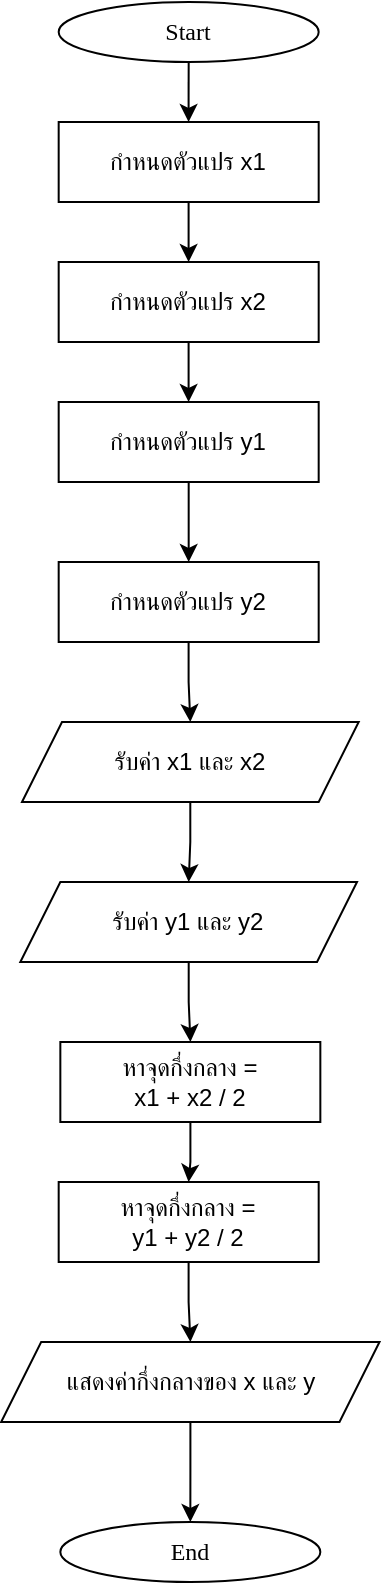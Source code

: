 <mxfile version="24.9.1">
  <diagram name="Page-1" id="IJC58hy3i_rZnsuIDgax">
    <mxGraphModel dx="1569" dy="1490" grid="1" gridSize="10" guides="1" tooltips="1" connect="1" arrows="1" fold="1" page="1" pageScale="1" pageWidth="850" pageHeight="1100" math="0" shadow="0">
      <root>
        <mxCell id="0" />
        <mxCell id="1" parent="0" />
        <mxCell id="KDD4oIcnO26ZYJv067JV-4" value="" style="edgeStyle=orthogonalEdgeStyle;rounded=0;orthogonalLoop=1;jettySize=auto;html=1;" parent="1" source="KDD4oIcnO26ZYJv067JV-1" target="KDD4oIcnO26ZYJv067JV-2" edge="1">
          <mxGeometry relative="1" as="geometry" />
        </mxCell>
        <mxCell id="KDD4oIcnO26ZYJv067JV-1" value="&lt;font data-font-src=&quot;https://fonts.googleapis.com/css?family=Sarabun&quot; face=&quot;Sarabun&quot;&gt;Start&lt;/font&gt;" style="ellipse;whiteSpace=wrap;html=1;" parent="1" vertex="1">
          <mxGeometry x="-661.66" y="-1070" width="130" height="30" as="geometry" />
        </mxCell>
        <mxCell id="KDD4oIcnO26ZYJv067JV-6" value="" style="edgeStyle=orthogonalEdgeStyle;rounded=0;orthogonalLoop=1;jettySize=auto;html=1;" parent="1" source="KDD4oIcnO26ZYJv067JV-2" target="KDD4oIcnO26ZYJv067JV-5" edge="1">
          <mxGeometry relative="1" as="geometry" />
        </mxCell>
        <mxCell id="KDD4oIcnO26ZYJv067JV-2" value="กำหนดตัวแปร x1" style="rounded=0;whiteSpace=wrap;html=1;" parent="1" vertex="1">
          <mxGeometry x="-661.66" y="-1010" width="130" height="40" as="geometry" />
        </mxCell>
        <mxCell id="KDD4oIcnO26ZYJv067JV-3" value="&lt;font data-font-src=&quot;https://fonts.googleapis.com/css?family=Sarabun&quot; face=&quot;Sarabun&quot;&gt;End&lt;/font&gt;" style="ellipse;whiteSpace=wrap;html=1;" parent="1" vertex="1">
          <mxGeometry x="-660.83" y="-310" width="130" height="30" as="geometry" />
        </mxCell>
        <mxCell id="KDD4oIcnO26ZYJv067JV-8" value="" style="edgeStyle=orthogonalEdgeStyle;rounded=0;orthogonalLoop=1;jettySize=auto;html=1;" parent="1" source="KDD4oIcnO26ZYJv067JV-5" target="KDD4oIcnO26ZYJv067JV-7" edge="1">
          <mxGeometry relative="1" as="geometry" />
        </mxCell>
        <mxCell id="KDD4oIcnO26ZYJv067JV-5" value="กำหนดตัวแปร x2" style="rounded=0;whiteSpace=wrap;html=1;" parent="1" vertex="1">
          <mxGeometry x="-661.66" y="-940" width="130" height="40" as="geometry" />
        </mxCell>
        <mxCell id="KDD4oIcnO26ZYJv067JV-10" value="" style="edgeStyle=orthogonalEdgeStyle;rounded=0;orthogonalLoop=1;jettySize=auto;html=1;" parent="1" source="KDD4oIcnO26ZYJv067JV-7" target="KDD4oIcnO26ZYJv067JV-9" edge="1">
          <mxGeometry relative="1" as="geometry" />
        </mxCell>
        <mxCell id="KDD4oIcnO26ZYJv067JV-7" value="กำหนดตัวแปร y1" style="rounded=0;whiteSpace=wrap;html=1;" parent="1" vertex="1">
          <mxGeometry x="-661.66" y="-870" width="130" height="40" as="geometry" />
        </mxCell>
        <mxCell id="KDD4oIcnO26ZYJv067JV-12" value="" style="edgeStyle=orthogonalEdgeStyle;rounded=0;orthogonalLoop=1;jettySize=auto;html=1;" parent="1" source="KDD4oIcnO26ZYJv067JV-9" target="KDD4oIcnO26ZYJv067JV-11" edge="1">
          <mxGeometry relative="1" as="geometry" />
        </mxCell>
        <mxCell id="KDD4oIcnO26ZYJv067JV-9" value="กำหนดตัวแปร y2" style="rounded=0;whiteSpace=wrap;html=1;" parent="1" vertex="1">
          <mxGeometry x="-661.66" y="-790" width="130" height="40" as="geometry" />
        </mxCell>
        <mxCell id="KDD4oIcnO26ZYJv067JV-14" value="" style="edgeStyle=orthogonalEdgeStyle;rounded=0;orthogonalLoop=1;jettySize=auto;html=1;" parent="1" source="KDD4oIcnO26ZYJv067JV-11" target="KDD4oIcnO26ZYJv067JV-13" edge="1">
          <mxGeometry relative="1" as="geometry" />
        </mxCell>
        <mxCell id="KDD4oIcnO26ZYJv067JV-11" value="รับค่า x1 และ x2" style="shape=parallelogram;perimeter=parallelogramPerimeter;whiteSpace=wrap;html=1;fixedSize=1;" parent="1" vertex="1">
          <mxGeometry x="-680" y="-710" width="168.34" height="40" as="geometry" />
        </mxCell>
        <mxCell id="KDD4oIcnO26ZYJv067JV-16" value="" style="edgeStyle=orthogonalEdgeStyle;rounded=0;orthogonalLoop=1;jettySize=auto;html=1;" parent="1" source="KDD4oIcnO26ZYJv067JV-13" target="KDD4oIcnO26ZYJv067JV-15" edge="1">
          <mxGeometry relative="1" as="geometry" />
        </mxCell>
        <mxCell id="KDD4oIcnO26ZYJv067JV-13" value="รับค่า y1 และ y2" style="shape=parallelogram;perimeter=parallelogramPerimeter;whiteSpace=wrap;html=1;fixedSize=1;" parent="1" vertex="1">
          <mxGeometry x="-680.83" y="-630" width="168.34" height="40" as="geometry" />
        </mxCell>
        <mxCell id="KDD4oIcnO26ZYJv067JV-18" value="" style="edgeStyle=orthogonalEdgeStyle;rounded=0;orthogonalLoop=1;jettySize=auto;html=1;" parent="1" source="KDD4oIcnO26ZYJv067JV-15" target="KDD4oIcnO26ZYJv067JV-17" edge="1">
          <mxGeometry relative="1" as="geometry" />
        </mxCell>
        <mxCell id="KDD4oIcnO26ZYJv067JV-15" value="&lt;div&gt;หาจุดกึ่งกลาง =&lt;/div&gt;x1 + x2 / 2" style="rounded=0;whiteSpace=wrap;html=1;" parent="1" vertex="1">
          <mxGeometry x="-660.83" y="-550" width="130" height="40" as="geometry" />
        </mxCell>
        <mxCell id="KDD4oIcnO26ZYJv067JV-21" value="" style="edgeStyle=orthogonalEdgeStyle;rounded=0;orthogonalLoop=1;jettySize=auto;html=1;" parent="1" source="KDD4oIcnO26ZYJv067JV-17" target="KDD4oIcnO26ZYJv067JV-19" edge="1">
          <mxGeometry relative="1" as="geometry" />
        </mxCell>
        <mxCell id="KDD4oIcnO26ZYJv067JV-17" value="&lt;div&gt;หาจุดกึ่งกลาง =&lt;/div&gt;y1 + y2 / 2" style="rounded=0;whiteSpace=wrap;html=1;" parent="1" vertex="1">
          <mxGeometry x="-661.66" y="-480" width="130" height="40" as="geometry" />
        </mxCell>
        <mxCell id="KDD4oIcnO26ZYJv067JV-23" value="" style="edgeStyle=orthogonalEdgeStyle;rounded=0;orthogonalLoop=1;jettySize=auto;html=1;" parent="1" source="KDD4oIcnO26ZYJv067JV-19" target="KDD4oIcnO26ZYJv067JV-3" edge="1">
          <mxGeometry relative="1" as="geometry" />
        </mxCell>
        <mxCell id="KDD4oIcnO26ZYJv067JV-19" value="แสดงค่ากึ่งกลางของ x และ y" style="shape=parallelogram;perimeter=parallelogramPerimeter;whiteSpace=wrap;html=1;fixedSize=1;" parent="1" vertex="1">
          <mxGeometry x="-690.42" y="-400" width="189.17" height="40" as="geometry" />
        </mxCell>
      </root>
    </mxGraphModel>
  </diagram>
</mxfile>
